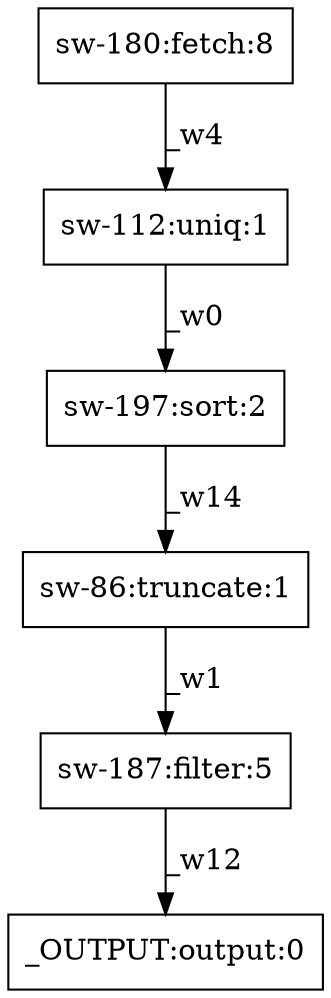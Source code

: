 digraph test1 { node [shape=box] "_OUTPUT" [label="_OUTPUT:output:0"];"sw-197" [label="sw-197:sort:2"];"sw-86" [label="sw-86:truncate:1"];"sw-112" [label="sw-112:uniq:1"];"sw-180" [label="sw-180:fetch:8"];"sw-187" [label="sw-187:filter:5"];"sw-112" -> "sw-197" [label="_w0"];"sw-86" -> "sw-187" [label="_w1"];"sw-180" -> "sw-112" [label="_w4"];"sw-187" -> "_OUTPUT" [label="_w12"];"sw-197" -> "sw-86" [label="_w14"];}